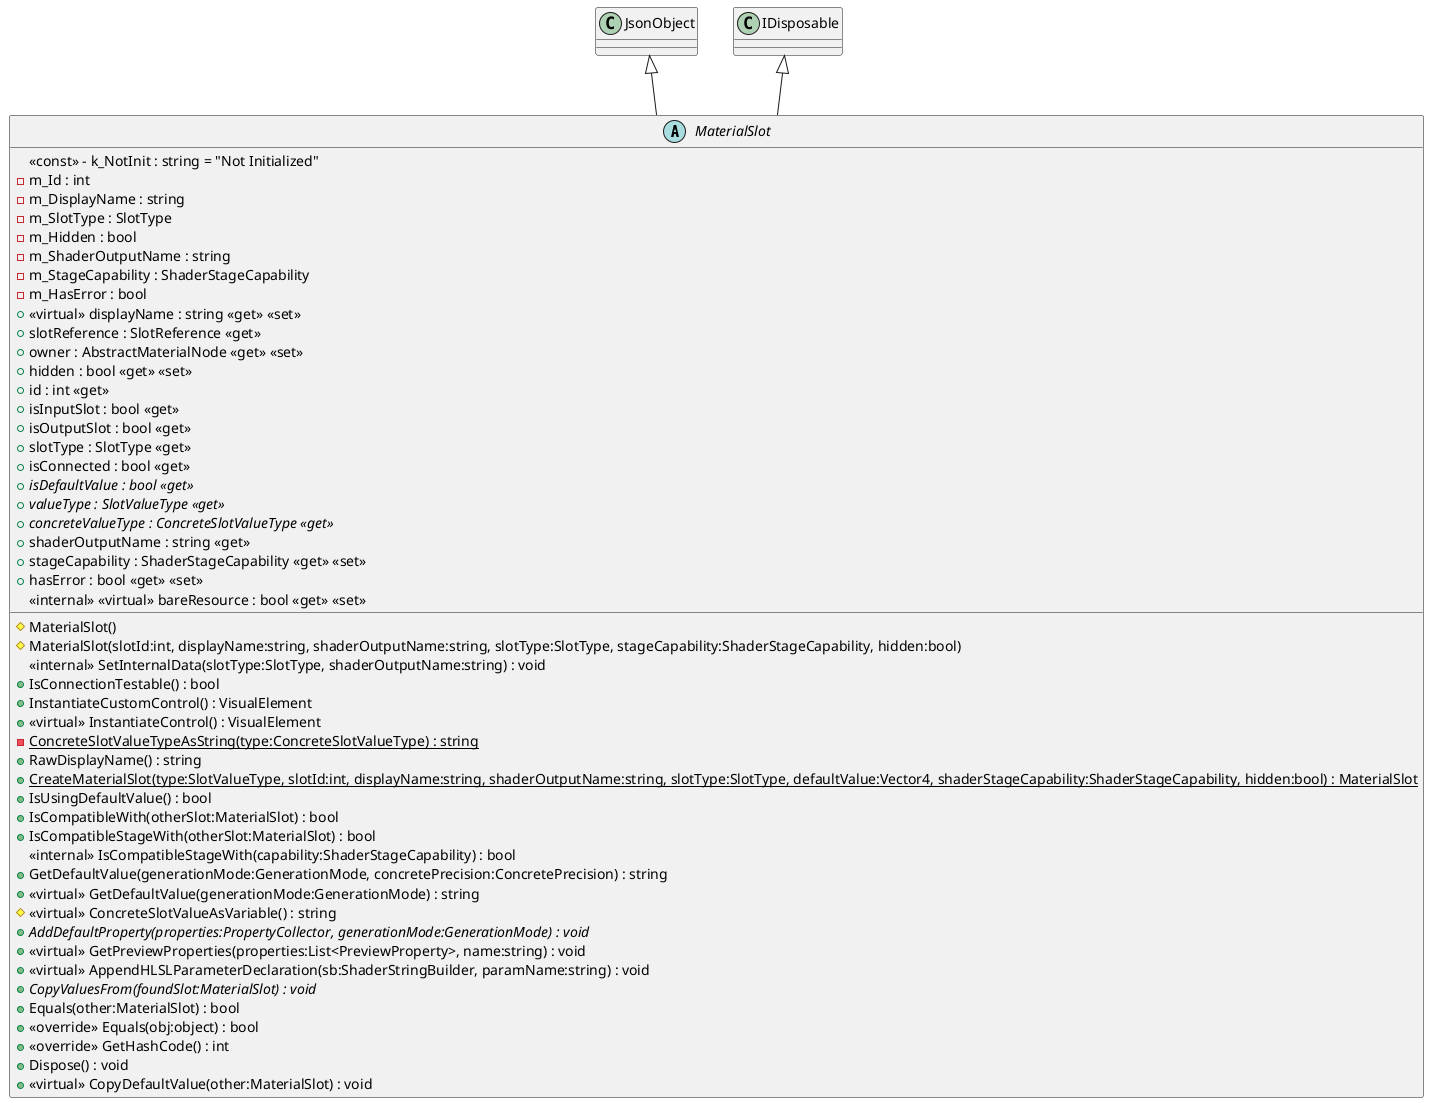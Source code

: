 @startuml
abstract class MaterialSlot {
    <<const>> - k_NotInit : string = "Not Initialized"
    - m_Id : int
    - m_DisplayName : string
    - m_SlotType : SlotType
    - m_Hidden : bool
    - m_ShaderOutputName : string
    - m_StageCapability : ShaderStageCapability
    - m_HasError : bool
    # MaterialSlot()
    # MaterialSlot(slotId:int, displayName:string, shaderOutputName:string, slotType:SlotType, stageCapability:ShaderStageCapability, hidden:bool)
    <<internal>> SetInternalData(slotType:SlotType, shaderOutputName:string) : void
    + IsConnectionTestable() : bool
    + InstantiateCustomControl() : VisualElement
    + <<virtual>> InstantiateControl() : VisualElement
    {static} - ConcreteSlotValueTypeAsString(type:ConcreteSlotValueType) : string
    + <<virtual>> displayName : string <<get>> <<set>>
    + RawDisplayName() : string
    + {static} CreateMaterialSlot(type:SlotValueType, slotId:int, displayName:string, shaderOutputName:string, slotType:SlotType, defaultValue:Vector4, shaderStageCapability:ShaderStageCapability, hidden:bool) : MaterialSlot
    + slotReference : SlotReference <<get>>
    + owner : AbstractMaterialNode <<get>> <<set>>
    + hidden : bool <<get>> <<set>>
    + id : int <<get>>
    + isInputSlot : bool <<get>>
    + isOutputSlot : bool <<get>>
    + slotType : SlotType <<get>>
    + isConnected : bool <<get>>
    + {abstract} isDefaultValue : bool <<get>>
    + {abstract} valueType : SlotValueType <<get>>
    + {abstract} concreteValueType : ConcreteSlotValueType <<get>>
    + shaderOutputName : string <<get>>
    + stageCapability : ShaderStageCapability <<get>> <<set>>
    + hasError : bool <<get>> <<set>>
    + IsUsingDefaultValue() : bool
    + IsCompatibleWith(otherSlot:MaterialSlot) : bool
    + IsCompatibleStageWith(otherSlot:MaterialSlot) : bool
    <<internal>> IsCompatibleStageWith(capability:ShaderStageCapability) : bool
    + GetDefaultValue(generationMode:GenerationMode, concretePrecision:ConcretePrecision) : string
    + <<virtual>> GetDefaultValue(generationMode:GenerationMode) : string
    # <<virtual>> ConcreteSlotValueAsVariable() : string
    + {abstract} AddDefaultProperty(properties:PropertyCollector, generationMode:GenerationMode) : void
    + <<virtual>> GetPreviewProperties(properties:List<PreviewProperty>, name:string) : void
    + <<virtual>> AppendHLSLParameterDeclaration(sb:ShaderStringBuilder, paramName:string) : void
    + {abstract} CopyValuesFrom(foundSlot:MaterialSlot) : void
    + Equals(other:MaterialSlot) : bool
    + <<override>> Equals(obj:object) : bool
    + <<override>> GetHashCode() : int
    + Dispose() : void
    <<internal>> <<virtual>> bareResource : bool <<get>> <<set>>
    + <<virtual>> CopyDefaultValue(other:MaterialSlot) : void
}
JsonObject <|-- MaterialSlot
IDisposable <|-- MaterialSlot
@enduml
